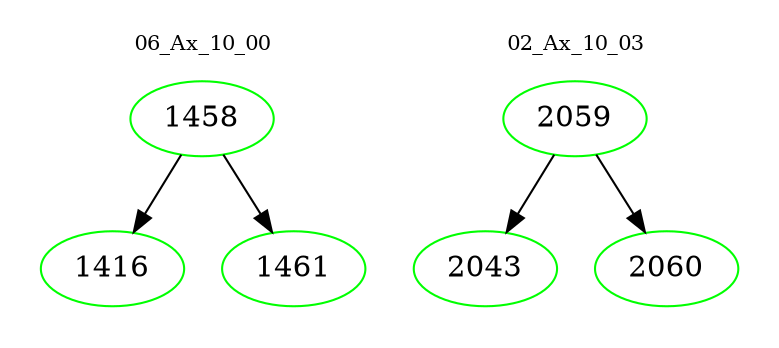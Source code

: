 digraph{
subgraph cluster_0 {
color = white
label = "06_Ax_10_00";
fontsize=10;
T0_1458 [label="1458", color="green"]
T0_1458 -> T0_1416 [color="black"]
T0_1416 [label="1416", color="green"]
T0_1458 -> T0_1461 [color="black"]
T0_1461 [label="1461", color="green"]
}
subgraph cluster_1 {
color = white
label = "02_Ax_10_03";
fontsize=10;
T1_2059 [label="2059", color="green"]
T1_2059 -> T1_2043 [color="black"]
T1_2043 [label="2043", color="green"]
T1_2059 -> T1_2060 [color="black"]
T1_2060 [label="2060", color="green"]
}
}
